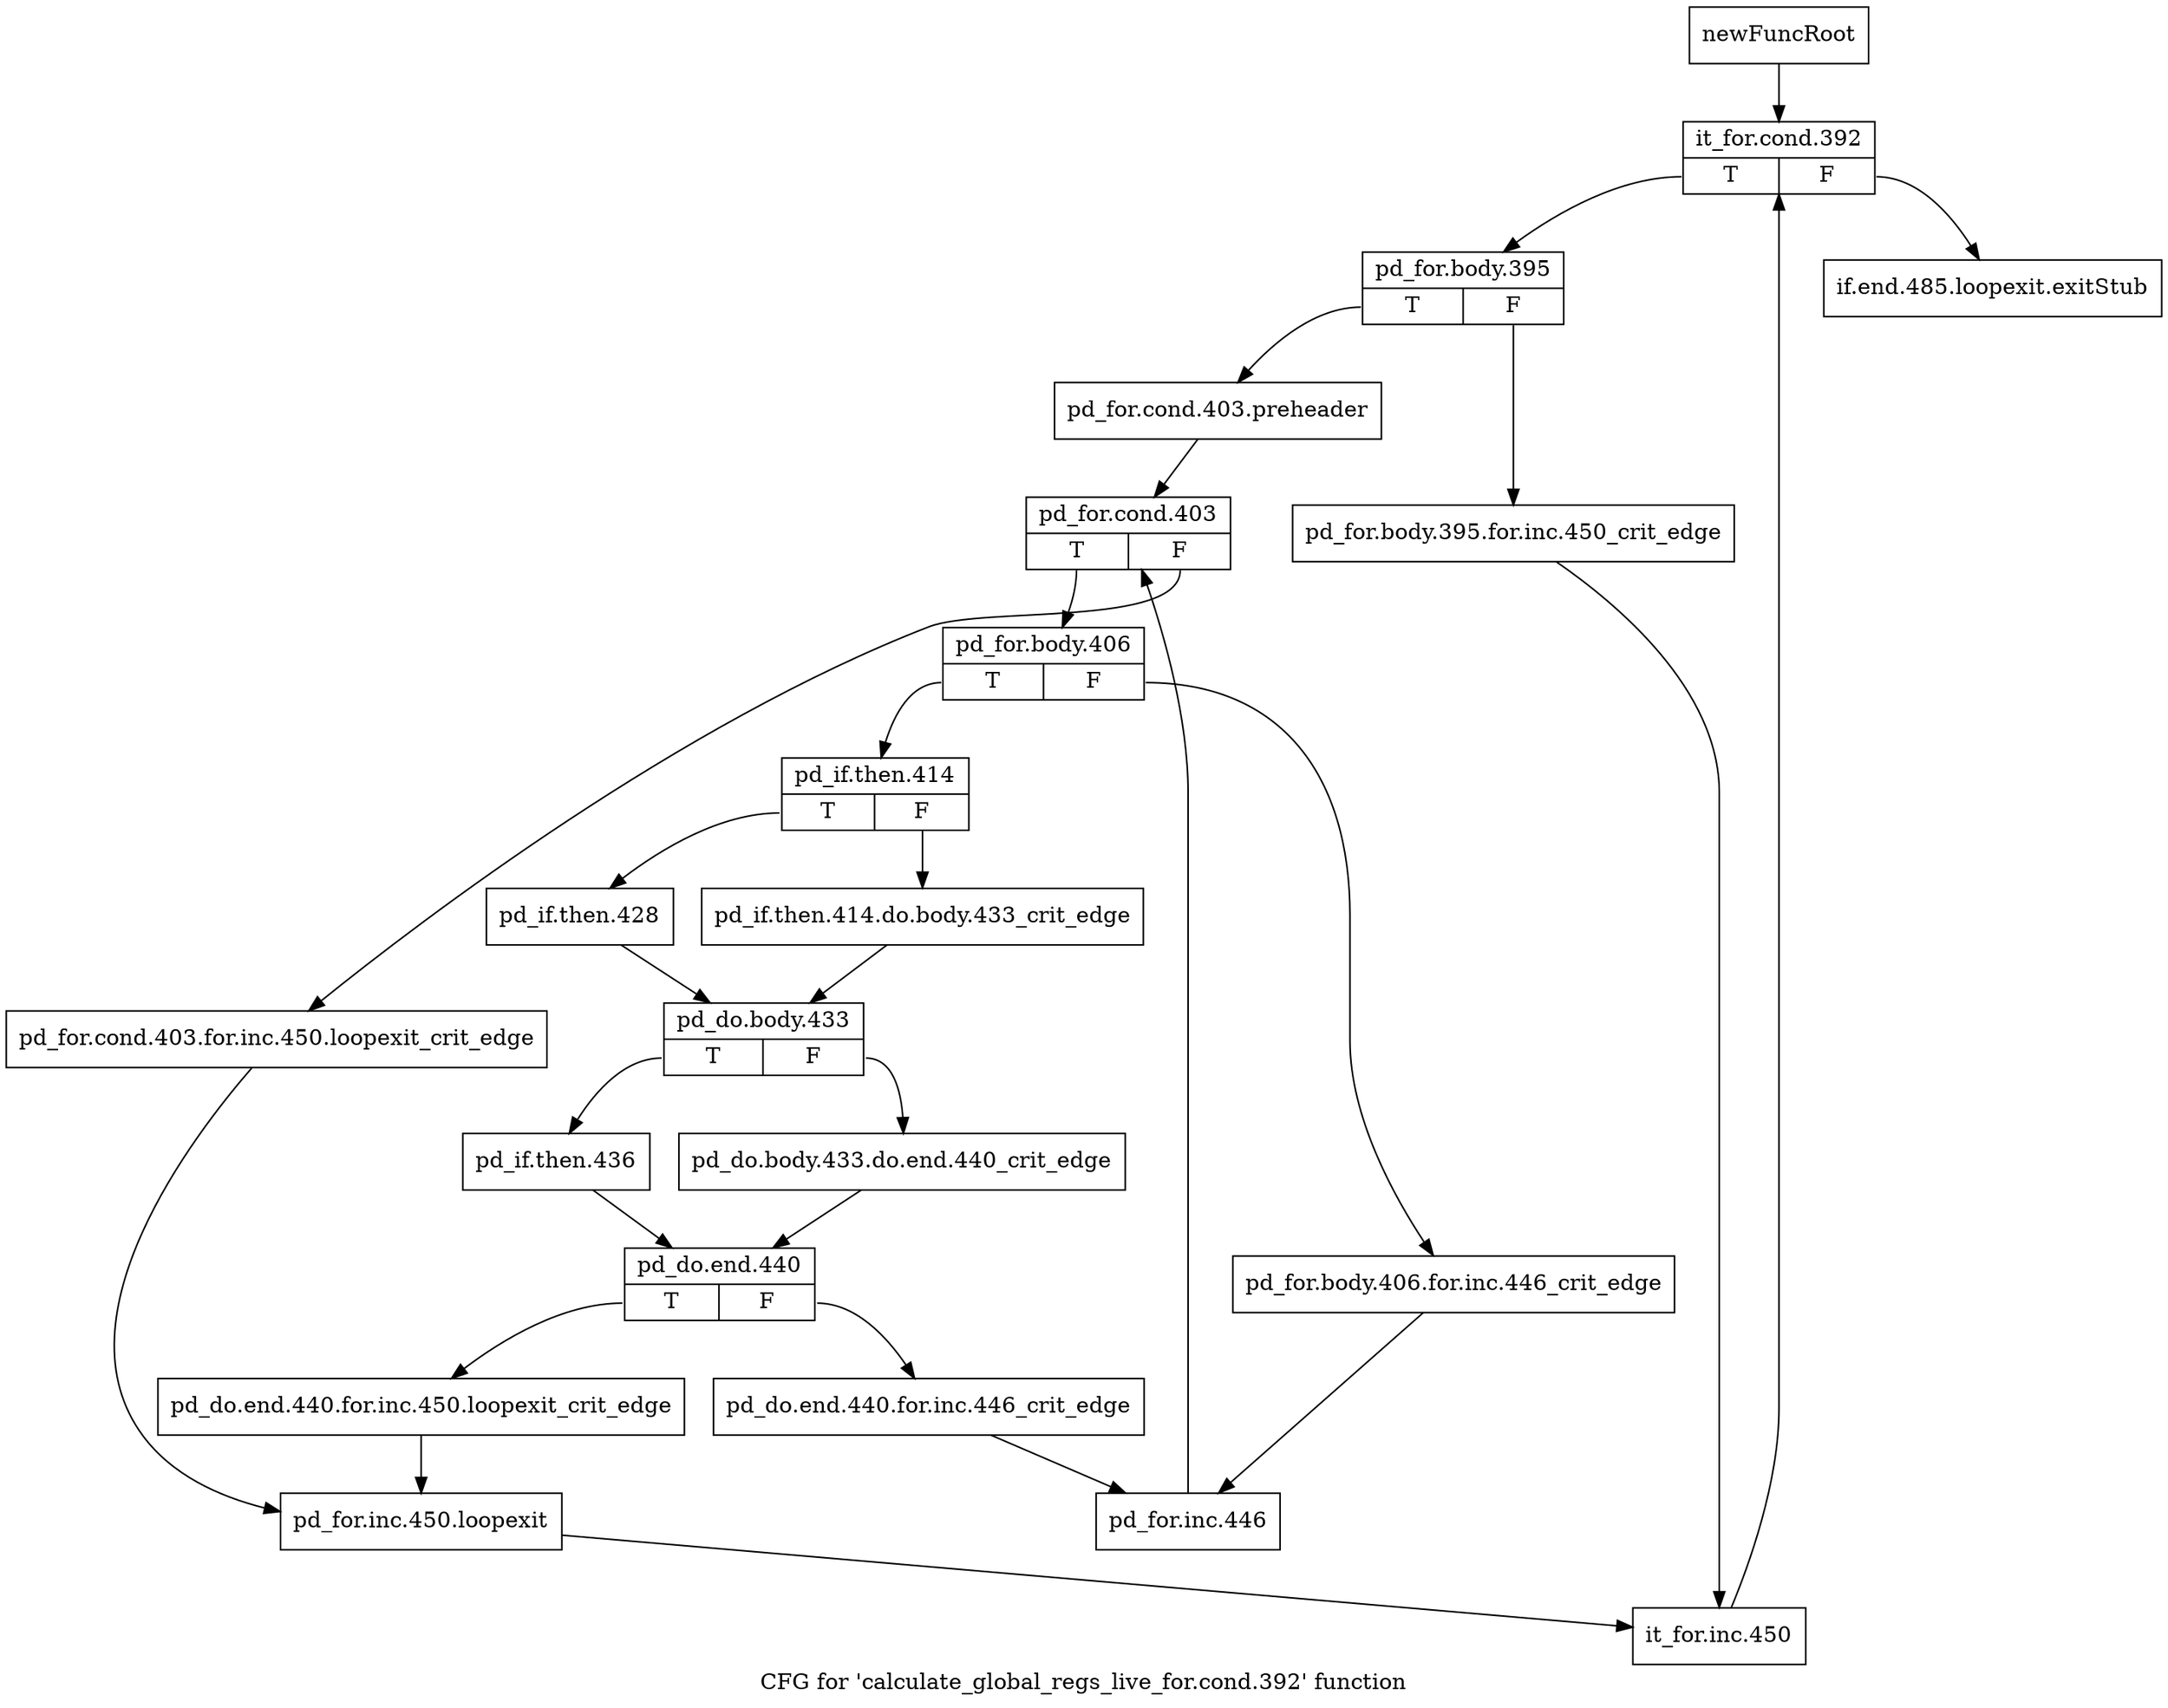 digraph "CFG for 'calculate_global_regs_live_for.cond.392' function" {
	label="CFG for 'calculate_global_regs_live_for.cond.392' function";

	Node0xaebd230 [shape=record,label="{newFuncRoot}"];
	Node0xaebd230 -> Node0xaebd2d0;
	Node0xaebd280 [shape=record,label="{if.end.485.loopexit.exitStub}"];
	Node0xaebd2d0 [shape=record,label="{it_for.cond.392|{<s0>T|<s1>F}}"];
	Node0xaebd2d0:s0 -> Node0xaebd320;
	Node0xaebd2d0:s1 -> Node0xaebd280;
	Node0xaebd320 [shape=record,label="{pd_for.body.395|{<s0>T|<s1>F}}"];
	Node0xaebd320:s0 -> Node0xaebd3c0;
	Node0xaebd320:s1 -> Node0xaebd370;
	Node0xaebd370 [shape=record,label="{pd_for.body.395.for.inc.450_crit_edge}"];
	Node0xaebd370 -> Node0xaebd8c0;
	Node0xaebd3c0 [shape=record,label="{pd_for.cond.403.preheader}"];
	Node0xaebd3c0 -> Node0xaebd410;
	Node0xaebd410 [shape=record,label="{pd_for.cond.403|{<s0>T|<s1>F}}"];
	Node0xaebd410:s0 -> Node0xaebd4b0;
	Node0xaebd410:s1 -> Node0xaebd460;
	Node0xaebd460 [shape=record,label="{pd_for.cond.403.for.inc.450.loopexit_crit_edge}"];
	Node0xaebd460 -> Node0xaebd870;
	Node0xaebd4b0 [shape=record,label="{pd_for.body.406|{<s0>T|<s1>F}}"];
	Node0xaebd4b0:s0 -> Node0xaebd550;
	Node0xaebd4b0:s1 -> Node0xaebd500;
	Node0xaebd500 [shape=record,label="{pd_for.body.406.for.inc.446_crit_edge}"];
	Node0xaebd500 -> Node0xaebd7d0;
	Node0xaebd550 [shape=record,label="{pd_if.then.414|{<s0>T|<s1>F}}"];
	Node0xaebd550:s0 -> Node0xaebd5f0;
	Node0xaebd550:s1 -> Node0xaebd5a0;
	Node0xaebd5a0 [shape=record,label="{pd_if.then.414.do.body.433_crit_edge}"];
	Node0xaebd5a0 -> Node0xaebd640;
	Node0xaebd5f0 [shape=record,label="{pd_if.then.428}"];
	Node0xaebd5f0 -> Node0xaebd640;
	Node0xaebd640 [shape=record,label="{pd_do.body.433|{<s0>T|<s1>F}}"];
	Node0xaebd640:s0 -> Node0xaebd6e0;
	Node0xaebd640:s1 -> Node0xaebd690;
	Node0xaebd690 [shape=record,label="{pd_do.body.433.do.end.440_crit_edge}"];
	Node0xaebd690 -> Node0xaebd730;
	Node0xaebd6e0 [shape=record,label="{pd_if.then.436}"];
	Node0xaebd6e0 -> Node0xaebd730;
	Node0xaebd730 [shape=record,label="{pd_do.end.440|{<s0>T|<s1>F}}"];
	Node0xaebd730:s0 -> Node0xaebd820;
	Node0xaebd730:s1 -> Node0xaebd780;
	Node0xaebd780 [shape=record,label="{pd_do.end.440.for.inc.446_crit_edge}"];
	Node0xaebd780 -> Node0xaebd7d0;
	Node0xaebd7d0 [shape=record,label="{pd_for.inc.446}"];
	Node0xaebd7d0 -> Node0xaebd410;
	Node0xaebd820 [shape=record,label="{pd_do.end.440.for.inc.450.loopexit_crit_edge}"];
	Node0xaebd820 -> Node0xaebd870;
	Node0xaebd870 [shape=record,label="{pd_for.inc.450.loopexit}"];
	Node0xaebd870 -> Node0xaebd8c0;
	Node0xaebd8c0 [shape=record,label="{it_for.inc.450}"];
	Node0xaebd8c0 -> Node0xaebd2d0;
}
